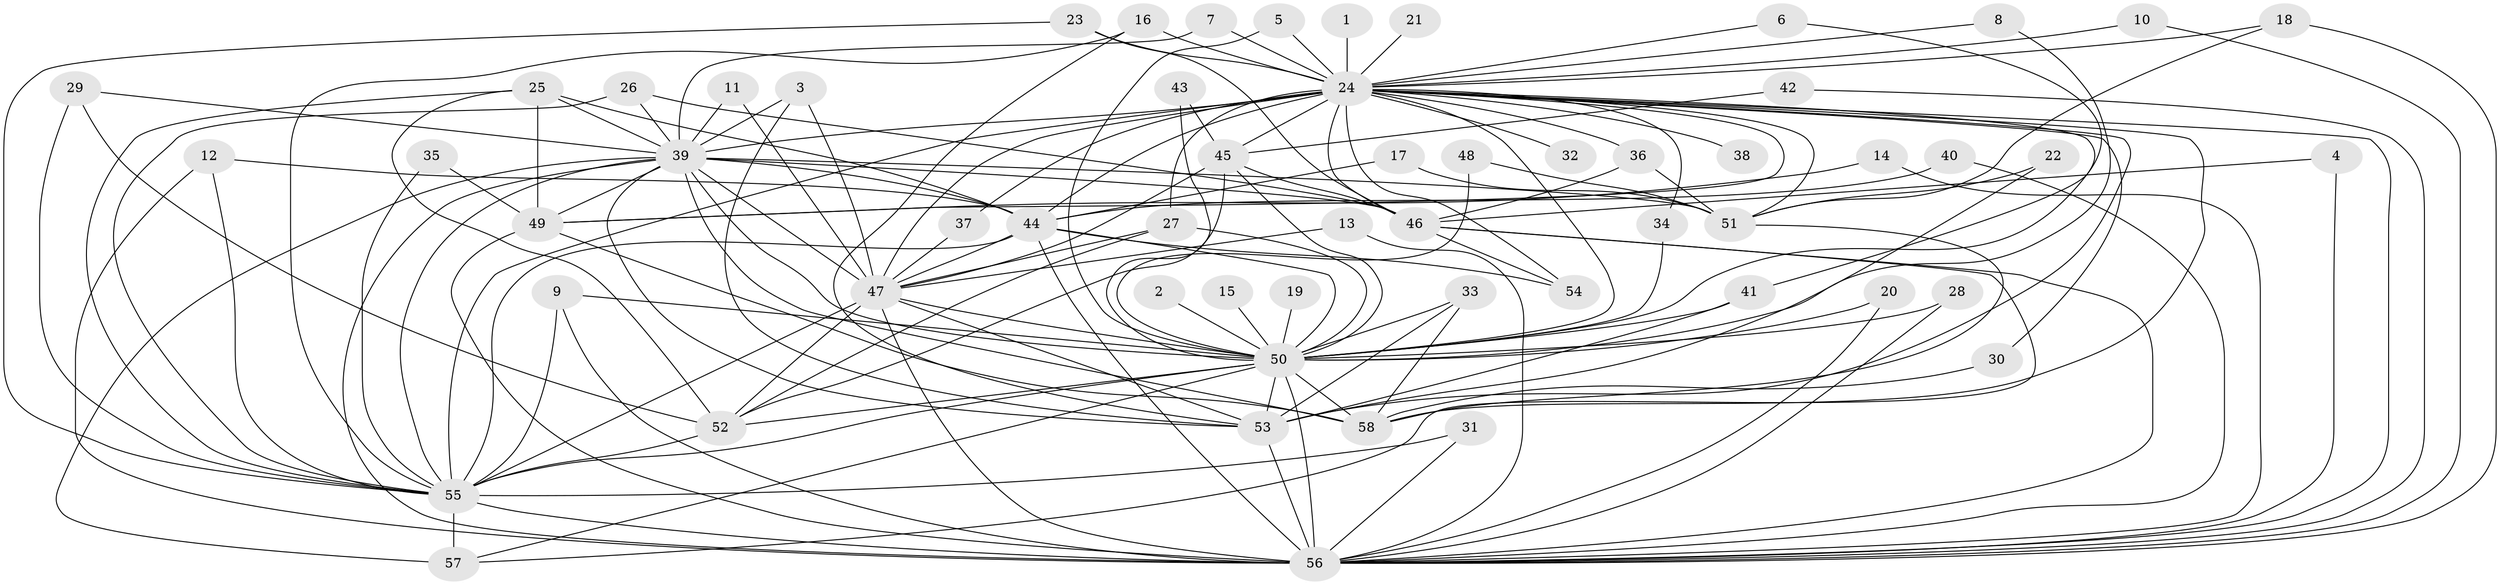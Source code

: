 // original degree distribution, {31: 0.008620689655172414, 17: 0.017241379310344827, 29: 0.017241379310344827, 24: 0.008620689655172414, 22: 0.008620689655172414, 15: 0.008620689655172414, 19: 0.008620689655172414, 16: 0.008620689655172414, 2: 0.5258620689655172, 4: 0.10344827586206896, 11: 0.008620689655172414, 3: 0.23275862068965517, 7: 0.017241379310344827, 5: 0.008620689655172414, 8: 0.008620689655172414, 6: 0.008620689655172414}
// Generated by graph-tools (version 1.1) at 2025/49/03/09/25 03:49:43]
// undirected, 58 vertices, 147 edges
graph export_dot {
graph [start="1"]
  node [color=gray90,style=filled];
  1;
  2;
  3;
  4;
  5;
  6;
  7;
  8;
  9;
  10;
  11;
  12;
  13;
  14;
  15;
  16;
  17;
  18;
  19;
  20;
  21;
  22;
  23;
  24;
  25;
  26;
  27;
  28;
  29;
  30;
  31;
  32;
  33;
  34;
  35;
  36;
  37;
  38;
  39;
  40;
  41;
  42;
  43;
  44;
  45;
  46;
  47;
  48;
  49;
  50;
  51;
  52;
  53;
  54;
  55;
  56;
  57;
  58;
  1 -- 24 [weight=2.0];
  2 -- 50 [weight=2.0];
  3 -- 39 [weight=1.0];
  3 -- 47 [weight=1.0];
  3 -- 53 [weight=1.0];
  4 -- 46 [weight=1.0];
  4 -- 56 [weight=1.0];
  5 -- 24 [weight=1.0];
  5 -- 50 [weight=1.0];
  6 -- 24 [weight=1.0];
  6 -- 50 [weight=1.0];
  7 -- 24 [weight=1.0];
  7 -- 39 [weight=1.0];
  8 -- 24 [weight=1.0];
  8 -- 50 [weight=1.0];
  9 -- 50 [weight=1.0];
  9 -- 55 [weight=1.0];
  9 -- 56 [weight=2.0];
  10 -- 24 [weight=1.0];
  10 -- 56 [weight=1.0];
  11 -- 39 [weight=1.0];
  11 -- 47 [weight=1.0];
  12 -- 44 [weight=1.0];
  12 -- 55 [weight=1.0];
  12 -- 56 [weight=2.0];
  13 -- 47 [weight=1.0];
  13 -- 56 [weight=1.0];
  14 -- 49 [weight=1.0];
  14 -- 56 [weight=1.0];
  15 -- 50 [weight=2.0];
  16 -- 24 [weight=2.0];
  16 -- 53 [weight=1.0];
  16 -- 55 [weight=1.0];
  17 -- 44 [weight=1.0];
  17 -- 51 [weight=1.0];
  18 -- 24 [weight=1.0];
  18 -- 51 [weight=1.0];
  18 -- 56 [weight=1.0];
  19 -- 50 [weight=2.0];
  20 -- 50 [weight=1.0];
  20 -- 56 [weight=1.0];
  21 -- 24 [weight=1.0];
  22 -- 51 [weight=1.0];
  22 -- 53 [weight=1.0];
  23 -- 24 [weight=1.0];
  23 -- 46 [weight=1.0];
  23 -- 55 [weight=1.0];
  24 -- 27 [weight=1.0];
  24 -- 30 [weight=1.0];
  24 -- 32 [weight=1.0];
  24 -- 34 [weight=1.0];
  24 -- 36 [weight=1.0];
  24 -- 37 [weight=1.0];
  24 -- 38 [weight=1.0];
  24 -- 39 [weight=4.0];
  24 -- 41 [weight=1.0];
  24 -- 44 [weight=2.0];
  24 -- 45 [weight=1.0];
  24 -- 46 [weight=3.0];
  24 -- 47 [weight=3.0];
  24 -- 49 [weight=2.0];
  24 -- 50 [weight=4.0];
  24 -- 51 [weight=1.0];
  24 -- 53 [weight=1.0];
  24 -- 54 [weight=2.0];
  24 -- 55 [weight=2.0];
  24 -- 56 [weight=2.0];
  24 -- 58 [weight=1.0];
  25 -- 39 [weight=1.0];
  25 -- 44 [weight=1.0];
  25 -- 49 [weight=1.0];
  25 -- 52 [weight=1.0];
  25 -- 55 [weight=1.0];
  26 -- 39 [weight=1.0];
  26 -- 46 [weight=1.0];
  26 -- 55 [weight=1.0];
  27 -- 47 [weight=1.0];
  27 -- 50 [weight=1.0];
  27 -- 52 [weight=1.0];
  28 -- 50 [weight=1.0];
  28 -- 56 [weight=1.0];
  29 -- 39 [weight=1.0];
  29 -- 52 [weight=1.0];
  29 -- 55 [weight=1.0];
  30 -- 58 [weight=1.0];
  31 -- 55 [weight=1.0];
  31 -- 56 [weight=1.0];
  33 -- 50 [weight=1.0];
  33 -- 53 [weight=1.0];
  33 -- 58 [weight=1.0];
  34 -- 50 [weight=1.0];
  35 -- 49 [weight=1.0];
  35 -- 55 [weight=1.0];
  36 -- 46 [weight=1.0];
  36 -- 51 [weight=1.0];
  37 -- 47 [weight=1.0];
  39 -- 44 [weight=2.0];
  39 -- 46 [weight=1.0];
  39 -- 47 [weight=2.0];
  39 -- 49 [weight=1.0];
  39 -- 50 [weight=5.0];
  39 -- 51 [weight=2.0];
  39 -- 53 [weight=1.0];
  39 -- 55 [weight=2.0];
  39 -- 56 [weight=2.0];
  39 -- 57 [weight=2.0];
  39 -- 58 [weight=1.0];
  40 -- 44 [weight=1.0];
  40 -- 56 [weight=1.0];
  41 -- 50 [weight=1.0];
  41 -- 53 [weight=1.0];
  42 -- 45 [weight=1.0];
  42 -- 56 [weight=1.0];
  43 -- 45 [weight=1.0];
  43 -- 50 [weight=1.0];
  44 -- 47 [weight=1.0];
  44 -- 50 [weight=2.0];
  44 -- 54 [weight=1.0];
  44 -- 55 [weight=1.0];
  44 -- 56 [weight=2.0];
  45 -- 46 [weight=1.0];
  45 -- 47 [weight=1.0];
  45 -- 50 [weight=1.0];
  45 -- 52 [weight=1.0];
  46 -- 54 [weight=2.0];
  46 -- 56 [weight=1.0];
  46 -- 57 [weight=1.0];
  47 -- 50 [weight=2.0];
  47 -- 52 [weight=1.0];
  47 -- 53 [weight=1.0];
  47 -- 55 [weight=1.0];
  47 -- 56 [weight=1.0];
  48 -- 50 [weight=1.0];
  48 -- 51 [weight=1.0];
  49 -- 56 [weight=1.0];
  49 -- 58 [weight=1.0];
  50 -- 52 [weight=1.0];
  50 -- 53 [weight=1.0];
  50 -- 55 [weight=3.0];
  50 -- 56 [weight=3.0];
  50 -- 57 [weight=1.0];
  50 -- 58 [weight=1.0];
  51 -- 58 [weight=1.0];
  52 -- 55 [weight=1.0];
  53 -- 56 [weight=1.0];
  55 -- 56 [weight=1.0];
  55 -- 57 [weight=2.0];
}
